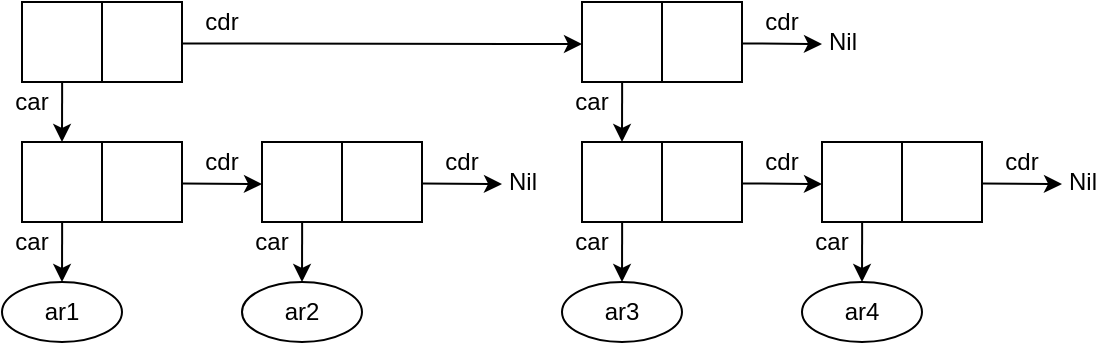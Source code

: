 <mxfile version="13.7.3" type="device" pages="3"><diagram id="B7I5GDtPz9MYB2I9xaFE" name="Страница 1"><mxGraphModel dx="1133" dy="718" grid="1" gridSize="10" guides="1" tooltips="1" connect="1" arrows="1" fold="1" page="1" pageScale="1" pageWidth="827" pageHeight="1169" math="0" shadow="0"><root><mxCell id="0"/><mxCell id="1" parent="0"/><mxCell id="RLgfZIpejElfuyZFbW4A-1" value="" style="shape=stencil(xVPtCoMgFH0a/zulBxhuew+z25Jcirra3n5+1FhE/YhgIMI553LOFY6IMtdwA4jgBtELIqTA4QpwyPCER8ydAeEz2XMreakgK85b3cIgKz9ayK4BK31U6RXhc5iJh7KSi/Zu9bOrZsIkGx4dFsIkP3Qf93zlkHGt9wwhctswULL7Mfi+7DiLYodHcbjFf5bY4yCUdrA6RVngF51I7EqRKKu1hY2G1VKpXNeN1NWBFL1ISGz+RIn4AA==);whiteSpace=wrap;html=1;strokeOpacity=100;fillOpacity=100;rounded=0;sketch=0;" vertex="1" parent="1"><mxGeometry x="80" y="120" width="80" height="40" as="geometry"/></mxCell><mxCell id="RLgfZIpejElfuyZFbW4A-3" value="" style="endArrow=classic;html=1;entryX=0.5;entryY=0;entryDx=0;entryDy=0;exitX=0.251;exitY=1;exitDx=0;exitDy=0;exitPerimeter=0;sketch=0;" edge="1" source="RLgfZIpejElfuyZFbW4A-1" parent="1"><mxGeometry width="50" height="50" relative="1" as="geometry"><mxPoint x="220" y="210" as="sourcePoint"/><mxPoint x="100" y="190" as="targetPoint"/></mxGeometry></mxCell><mxCell id="RLgfZIpejElfuyZFbW4A-4" value="" style="endArrow=classic;html=1;exitX=1.002;exitY=0.518;exitDx=0;exitDy=0;exitPerimeter=0;sketch=0;" edge="1" source="RLgfZIpejElfuyZFbW4A-1" parent="1"><mxGeometry width="50" height="50" relative="1" as="geometry"><mxPoint x="240" y="210" as="sourcePoint"/><mxPoint x="360" y="141" as="targetPoint"/></mxGeometry></mxCell><mxCell id="RLgfZIpejElfuyZFbW4A-6" value="car" style="text;html=1;strokeColor=none;fillColor=none;align=center;verticalAlign=middle;whiteSpace=wrap;rounded=0;sketch=0;" vertex="1" parent="1"><mxGeometry x="70" y="160" width="30" height="20" as="geometry"/></mxCell><mxCell id="RLgfZIpejElfuyZFbW4A-7" value="cdr" style="text;html=1;strokeColor=none;fillColor=none;align=center;verticalAlign=middle;whiteSpace=wrap;rounded=0;sketch=0;" vertex="1" parent="1"><mxGeometry x="160" y="120" width="40" height="20" as="geometry"/></mxCell><mxCell id="RLgfZIpejElfuyZFbW4A-8" value="" style="shape=stencil(xVPtCoMgFH0a/zulBxhuew+z25Jcirra3n5+1FhE/YhgIMI553LOFY6IMtdwA4jgBtELIqTA4QpwyPCER8ydAeEz2XMreakgK85b3cIgKz9ayK4BK31U6RXhc5iJh7KSi/Zu9bOrZsIkGx4dFsIkP3Qf93zlkHGt9wwhctswULL7Mfi+7DiLYodHcbjFf5bY4yCUdrA6RVngF51I7EqRKKu1hY2G1VKpXNeN1NWBFL1ISGz+RIn4AA==);whiteSpace=wrap;html=1;strokeOpacity=100;fillOpacity=100;rounded=0;sketch=0;" vertex="1" parent="1"><mxGeometry x="80" y="190" width="80" height="40" as="geometry"/></mxCell><mxCell id="RLgfZIpejElfuyZFbW4A-9" value="ar1" style="ellipse;whiteSpace=wrap;html=1;sketch=0;" vertex="1" parent="1"><mxGeometry x="70" y="260" width="60" height="30" as="geometry"/></mxCell><mxCell id="RLgfZIpejElfuyZFbW4A-10" value="" style="endArrow=classic;html=1;entryX=0.5;entryY=0;entryDx=0;entryDy=0;exitX=0.251;exitY=1;exitDx=0;exitDy=0;exitPerimeter=0;sketch=0;" edge="1" source="RLgfZIpejElfuyZFbW4A-8" target="RLgfZIpejElfuyZFbW4A-9" parent="1"><mxGeometry width="50" height="50" relative="1" as="geometry"><mxPoint x="220" y="280" as="sourcePoint"/><mxPoint x="270" y="230" as="targetPoint"/></mxGeometry></mxCell><mxCell id="RLgfZIpejElfuyZFbW4A-11" value="" style="endArrow=classic;html=1;exitX=1.002;exitY=0.518;exitDx=0;exitDy=0;exitPerimeter=0;sketch=0;" edge="1" source="RLgfZIpejElfuyZFbW4A-8" parent="1"><mxGeometry width="50" height="50" relative="1" as="geometry"><mxPoint x="240" y="280" as="sourcePoint"/><mxPoint x="200" y="211" as="targetPoint"/></mxGeometry></mxCell><mxCell id="RLgfZIpejElfuyZFbW4A-13" value="car" style="text;html=1;strokeColor=none;fillColor=none;align=center;verticalAlign=middle;whiteSpace=wrap;rounded=0;sketch=0;" vertex="1" parent="1"><mxGeometry x="70" y="230" width="30" height="20" as="geometry"/></mxCell><mxCell id="RLgfZIpejElfuyZFbW4A-14" value="cdr" style="text;html=1;strokeColor=none;fillColor=none;align=center;verticalAlign=middle;whiteSpace=wrap;rounded=0;sketch=0;" vertex="1" parent="1"><mxGeometry x="160" y="190" width="40" height="20" as="geometry"/></mxCell><mxCell id="RLgfZIpejElfuyZFbW4A-15" value="" style="shape=stencil(xVPtCoMgFH0a/zulBxhuew+z25Jcirra3n5+1FhE/YhgIMI553LOFY6IMtdwA4jgBtELIqTA4QpwyPCER8ydAeEz2XMreakgK85b3cIgKz9ayK4BK31U6RXhc5iJh7KSi/Zu9bOrZsIkGx4dFsIkP3Qf93zlkHGt9wwhctswULL7Mfi+7DiLYodHcbjFf5bY4yCUdrA6RVngF51I7EqRKKu1hY2G1VKpXNeN1NWBFL1ISGz+RIn4AA==);whiteSpace=wrap;html=1;strokeOpacity=100;fillOpacity=100;rounded=0;sketch=0;" vertex="1" parent="1"><mxGeometry x="200" y="190" width="80" height="40" as="geometry"/></mxCell><mxCell id="RLgfZIpejElfuyZFbW4A-16" value="ar2" style="ellipse;whiteSpace=wrap;html=1;sketch=0;" vertex="1" parent="1"><mxGeometry x="190" y="260" width="60" height="30" as="geometry"/></mxCell><mxCell id="RLgfZIpejElfuyZFbW4A-17" value="" style="endArrow=classic;html=1;entryX=0.5;entryY=0;entryDx=0;entryDy=0;exitX=0.251;exitY=1;exitDx=0;exitDy=0;exitPerimeter=0;sketch=0;" edge="1" source="RLgfZIpejElfuyZFbW4A-15" target="RLgfZIpejElfuyZFbW4A-16" parent="1"><mxGeometry width="50" height="50" relative="1" as="geometry"><mxPoint x="340" y="280" as="sourcePoint"/><mxPoint x="390" y="230" as="targetPoint"/></mxGeometry></mxCell><mxCell id="RLgfZIpejElfuyZFbW4A-18" value="" style="endArrow=classic;html=1;exitX=1.002;exitY=0.518;exitDx=0;exitDy=0;exitPerimeter=0;sketch=0;" edge="1" source="RLgfZIpejElfuyZFbW4A-15" parent="1"><mxGeometry width="50" height="50" relative="1" as="geometry"><mxPoint x="360" y="280" as="sourcePoint"/><mxPoint x="320" y="211" as="targetPoint"/></mxGeometry></mxCell><mxCell id="RLgfZIpejElfuyZFbW4A-20" value="car" style="text;html=1;strokeColor=none;fillColor=none;align=center;verticalAlign=middle;whiteSpace=wrap;rounded=0;sketch=0;" vertex="1" parent="1"><mxGeometry x="190" y="230" width="30" height="20" as="geometry"/></mxCell><mxCell id="RLgfZIpejElfuyZFbW4A-21" value="cdr" style="text;html=1;strokeColor=none;fillColor=none;align=center;verticalAlign=middle;whiteSpace=wrap;rounded=0;sketch=0;" vertex="1" parent="1"><mxGeometry x="280" y="190" width="40" height="20" as="geometry"/></mxCell><mxCell id="RLgfZIpejElfuyZFbW4A-22" value="Nil" style="text;html=1;align=center;verticalAlign=middle;resizable=0;points=[];autosize=1;" vertex="1" parent="1"><mxGeometry x="315" y="200" width="30" height="20" as="geometry"/></mxCell><mxCell id="RLgfZIpejElfuyZFbW4A-23" value="" style="shape=stencil(xVPtCoMgFH0a/zulBxhuew+z25Jcirra3n5+1FhE/YhgIMI553LOFY6IMtdwA4jgBtELIqTA4QpwyPCER8ydAeEz2XMreakgK85b3cIgKz9ayK4BK31U6RXhc5iJh7KSi/Zu9bOrZsIkGx4dFsIkP3Qf93zlkHGt9wwhctswULL7Mfi+7DiLYodHcbjFf5bY4yCUdrA6RVngF51I7EqRKKu1hY2G1VKpXNeN1NWBFL1ISGz+RIn4AA==);whiteSpace=wrap;html=1;strokeOpacity=100;fillOpacity=100;rounded=0;sketch=0;" vertex="1" parent="1"><mxGeometry x="360" y="120" width="80" height="40" as="geometry"/></mxCell><mxCell id="RLgfZIpejElfuyZFbW4A-24" value="" style="endArrow=classic;html=1;entryX=0.5;entryY=0;entryDx=0;entryDy=0;exitX=0.251;exitY=1;exitDx=0;exitDy=0;exitPerimeter=0;sketch=0;" edge="1" parent="1" source="RLgfZIpejElfuyZFbW4A-23"><mxGeometry width="50" height="50" relative="1" as="geometry"><mxPoint x="500" y="210" as="sourcePoint"/><mxPoint x="380" y="190" as="targetPoint"/></mxGeometry></mxCell><mxCell id="RLgfZIpejElfuyZFbW4A-25" value="" style="endArrow=classic;html=1;exitX=1.002;exitY=0.518;exitDx=0;exitDy=0;exitPerimeter=0;sketch=0;" edge="1" parent="1" source="RLgfZIpejElfuyZFbW4A-23"><mxGeometry width="50" height="50" relative="1" as="geometry"><mxPoint x="520" y="210" as="sourcePoint"/><mxPoint x="480" y="141" as="targetPoint"/></mxGeometry></mxCell><mxCell id="RLgfZIpejElfuyZFbW4A-26" value="car" style="text;html=1;strokeColor=none;fillColor=none;align=center;verticalAlign=middle;whiteSpace=wrap;rounded=0;sketch=0;" vertex="1" parent="1"><mxGeometry x="350" y="160" width="30" height="20" as="geometry"/></mxCell><mxCell id="RLgfZIpejElfuyZFbW4A-27" value="cdr" style="text;html=1;strokeColor=none;fillColor=none;align=center;verticalAlign=middle;whiteSpace=wrap;rounded=0;sketch=0;" vertex="1" parent="1"><mxGeometry x="440" y="120" width="40" height="20" as="geometry"/></mxCell><mxCell id="RLgfZIpejElfuyZFbW4A-28" value="" style="shape=stencil(xVPtCoMgFH0a/zulBxhuew+z25Jcirra3n5+1FhE/YhgIMI553LOFY6IMtdwA4jgBtELIqTA4QpwyPCER8ydAeEz2XMreakgK85b3cIgKz9ayK4BK31U6RXhc5iJh7KSi/Zu9bOrZsIkGx4dFsIkP3Qf93zlkHGt9wwhctswULL7Mfi+7DiLYodHcbjFf5bY4yCUdrA6RVngF51I7EqRKKu1hY2G1VKpXNeN1NWBFL1ISGz+RIn4AA==);whiteSpace=wrap;html=1;strokeOpacity=100;fillOpacity=100;rounded=0;sketch=0;" vertex="1" parent="1"><mxGeometry x="360" y="190" width="80" height="40" as="geometry"/></mxCell><mxCell id="RLgfZIpejElfuyZFbW4A-29" value="ar3" style="ellipse;whiteSpace=wrap;html=1;sketch=0;" vertex="1" parent="1"><mxGeometry x="350" y="260" width="60" height="30" as="geometry"/></mxCell><mxCell id="RLgfZIpejElfuyZFbW4A-30" value="" style="endArrow=classic;html=1;entryX=0.5;entryY=0;entryDx=0;entryDy=0;exitX=0.251;exitY=1;exitDx=0;exitDy=0;exitPerimeter=0;sketch=0;" edge="1" parent="1" source="RLgfZIpejElfuyZFbW4A-28" target="RLgfZIpejElfuyZFbW4A-29"><mxGeometry width="50" height="50" relative="1" as="geometry"><mxPoint x="500" y="280" as="sourcePoint"/><mxPoint x="550" y="230" as="targetPoint"/></mxGeometry></mxCell><mxCell id="RLgfZIpejElfuyZFbW4A-31" value="" style="endArrow=classic;html=1;exitX=1.002;exitY=0.518;exitDx=0;exitDy=0;exitPerimeter=0;sketch=0;" edge="1" parent="1" source="RLgfZIpejElfuyZFbW4A-28"><mxGeometry width="50" height="50" relative="1" as="geometry"><mxPoint x="520" y="280" as="sourcePoint"/><mxPoint x="480" y="211" as="targetPoint"/></mxGeometry></mxCell><mxCell id="RLgfZIpejElfuyZFbW4A-32" value="car" style="text;html=1;strokeColor=none;fillColor=none;align=center;verticalAlign=middle;whiteSpace=wrap;rounded=0;sketch=0;" vertex="1" parent="1"><mxGeometry x="350" y="230" width="30" height="20" as="geometry"/></mxCell><mxCell id="RLgfZIpejElfuyZFbW4A-33" value="cdr" style="text;html=1;strokeColor=none;fillColor=none;align=center;verticalAlign=middle;whiteSpace=wrap;rounded=0;sketch=0;" vertex="1" parent="1"><mxGeometry x="440" y="190" width="40" height="20" as="geometry"/></mxCell><mxCell id="RLgfZIpejElfuyZFbW4A-34" value="" style="shape=stencil(xVPtCoMgFH0a/zulBxhuew+z25Jcirra3n5+1FhE/YhgIMI553LOFY6IMtdwA4jgBtELIqTA4QpwyPCER8ydAeEz2XMreakgK85b3cIgKz9ayK4BK31U6RXhc5iJh7KSi/Zu9bOrZsIkGx4dFsIkP3Qf93zlkHGt9wwhctswULL7Mfi+7DiLYodHcbjFf5bY4yCUdrA6RVngF51I7EqRKKu1hY2G1VKpXNeN1NWBFL1ISGz+RIn4AA==);whiteSpace=wrap;html=1;strokeOpacity=100;fillOpacity=100;rounded=0;sketch=0;" vertex="1" parent="1"><mxGeometry x="480" y="190" width="80" height="40" as="geometry"/></mxCell><mxCell id="RLgfZIpejElfuyZFbW4A-35" value="ar4" style="ellipse;whiteSpace=wrap;html=1;sketch=0;" vertex="1" parent="1"><mxGeometry x="470" y="260" width="60" height="30" as="geometry"/></mxCell><mxCell id="RLgfZIpejElfuyZFbW4A-36" value="" style="endArrow=classic;html=1;entryX=0.5;entryY=0;entryDx=0;entryDy=0;exitX=0.251;exitY=1;exitDx=0;exitDy=0;exitPerimeter=0;sketch=0;" edge="1" parent="1" source="RLgfZIpejElfuyZFbW4A-34" target="RLgfZIpejElfuyZFbW4A-35"><mxGeometry width="50" height="50" relative="1" as="geometry"><mxPoint x="620" y="280" as="sourcePoint"/><mxPoint x="670" y="230" as="targetPoint"/></mxGeometry></mxCell><mxCell id="RLgfZIpejElfuyZFbW4A-37" value="" style="endArrow=classic;html=1;exitX=1.002;exitY=0.518;exitDx=0;exitDy=0;exitPerimeter=0;sketch=0;" edge="1" parent="1" source="RLgfZIpejElfuyZFbW4A-34"><mxGeometry width="50" height="50" relative="1" as="geometry"><mxPoint x="640" y="280" as="sourcePoint"/><mxPoint x="600" y="211" as="targetPoint"/></mxGeometry></mxCell><mxCell id="RLgfZIpejElfuyZFbW4A-38" value="car" style="text;html=1;strokeColor=none;fillColor=none;align=center;verticalAlign=middle;whiteSpace=wrap;rounded=0;sketch=0;" vertex="1" parent="1"><mxGeometry x="470" y="230" width="30" height="20" as="geometry"/></mxCell><mxCell id="RLgfZIpejElfuyZFbW4A-39" value="cdr" style="text;html=1;strokeColor=none;fillColor=none;align=center;verticalAlign=middle;whiteSpace=wrap;rounded=0;sketch=0;" vertex="1" parent="1"><mxGeometry x="560" y="190" width="40" height="20" as="geometry"/></mxCell><mxCell id="RLgfZIpejElfuyZFbW4A-40" value="Nil" style="text;html=1;align=center;verticalAlign=middle;resizable=0;points=[];autosize=1;" vertex="1" parent="1"><mxGeometry x="595" y="200" width="30" height="20" as="geometry"/></mxCell><mxCell id="RLgfZIpejElfuyZFbW4A-41" value="Nil" style="text;html=1;align=center;verticalAlign=middle;resizable=0;points=[];autosize=1;" vertex="1" parent="1"><mxGeometry x="475" y="130" width="30" height="20" as="geometry"/></mxCell></root></mxGraphModel></diagram><diagram id="J_5GS_f1qm2Q3xyHZfkw" name="Страница 2"><mxGraphModel dx="777" dy="493" grid="1" gridSize="10" guides="1" tooltips="1" connect="1" arrows="1" fold="1" page="1" pageScale="1" pageWidth="827" pageHeight="1169" math="0" shadow="0"><root><mxCell id="Xnu7Txl2hm17QFZe6tui-0"/><mxCell id="Xnu7Txl2hm17QFZe6tui-1" parent="Xnu7Txl2hm17QFZe6tui-0"/><mxCell id="Xnu7Txl2hm17QFZe6tui-2" value="" style="shape=stencil(xVPtCoMgFH0a/zulBxhuew+z25Jcirra3n5+1FhE/YhgIMI553LOFY6IMtdwA4jgBtELIqTA4QpwyPCER8ydAeEz2XMreakgK85b3cIgKz9ayK4BK31U6RXhc5iJh7KSi/Zu9bOrZsIkGx4dFsIkP3Qf93zlkHGt9wwhctswULL7Mfi+7DiLYodHcbjFf5bY4yCUdrA6RVngF51I7EqRKKu1hY2G1VKpXNeN1NWBFL1ISGz+RIn4AA==);whiteSpace=wrap;html=1;strokeOpacity=100;fillOpacity=100;rounded=0;sketch=0;" vertex="1" parent="Xnu7Txl2hm17QFZe6tui-1"><mxGeometry x="120" y="120" width="80" height="40" as="geometry"/></mxCell><mxCell id="Xnu7Txl2hm17QFZe6tui-4" value="" style="endArrow=classic;html=1;entryX=0.5;entryY=0;entryDx=0;entryDy=0;exitX=0.251;exitY=1;exitDx=0;exitDy=0;exitPerimeter=0;sketch=0;" edge="1" source="Xnu7Txl2hm17QFZe6tui-2" parent="Xnu7Txl2hm17QFZe6tui-1"><mxGeometry width="50" height="50" relative="1" as="geometry"><mxPoint x="260" y="210" as="sourcePoint"/><mxPoint x="140" y="190" as="targetPoint"/></mxGeometry></mxCell><mxCell id="Xnu7Txl2hm17QFZe6tui-5" value="" style="endArrow=classic;html=1;exitX=1.002;exitY=0.518;exitDx=0;exitDy=0;exitPerimeter=0;sketch=0;" edge="1" source="Xnu7Txl2hm17QFZe6tui-2" parent="Xnu7Txl2hm17QFZe6tui-1"><mxGeometry width="50" height="50" relative="1" as="geometry"><mxPoint x="280" y="210" as="sourcePoint"/><mxPoint x="280" y="141" as="targetPoint"/></mxGeometry></mxCell><mxCell id="Xnu7Txl2hm17QFZe6tui-7" value="car" style="text;html=1;strokeColor=none;fillColor=none;align=center;verticalAlign=middle;whiteSpace=wrap;rounded=0;sketch=0;" vertex="1" parent="Xnu7Txl2hm17QFZe6tui-1"><mxGeometry x="110" y="160" width="30" height="20" as="geometry"/></mxCell><mxCell id="Xnu7Txl2hm17QFZe6tui-8" value="cdr" style="text;html=1;strokeColor=none;fillColor=none;align=center;verticalAlign=middle;whiteSpace=wrap;rounded=0;sketch=0;" vertex="1" parent="Xnu7Txl2hm17QFZe6tui-1"><mxGeometry x="200" y="120" width="40" height="20" as="geometry"/></mxCell><mxCell id="Xnu7Txl2hm17QFZe6tui-9" value="" style="shape=stencil(xVPtCoMgFH0a/zulBxhuew+z25Jcirra3n5+1FhE/YhgIMI553LOFY6IMtdwA4jgBtELIqTA4QpwyPCER8ydAeEz2XMreakgK85b3cIgKz9ayK4BK31U6RXhc5iJh7KSi/Zu9bOrZsIkGx4dFsIkP3Qf93zlkHGt9wwhctswULL7Mfi+7DiLYodHcbjFf5bY4yCUdrA6RVngF51I7EqRKKu1hY2G1VKpXNeN1NWBFL1ISGz+RIn4AA==);whiteSpace=wrap;html=1;strokeOpacity=100;fillOpacity=100;rounded=0;sketch=0;" vertex="1" parent="Xnu7Txl2hm17QFZe6tui-1"><mxGeometry x="120" y="190" width="80" height="40" as="geometry"/></mxCell><mxCell id="Xnu7Txl2hm17QFZe6tui-10" value="ar1" style="ellipse;whiteSpace=wrap;html=1;sketch=0;" vertex="1" parent="Xnu7Txl2hm17QFZe6tui-1"><mxGeometry x="110" y="260" width="60" height="30" as="geometry"/></mxCell><mxCell id="Xnu7Txl2hm17QFZe6tui-11" value="" style="endArrow=classic;html=1;entryX=0.5;entryY=0;entryDx=0;entryDy=0;exitX=0.251;exitY=1;exitDx=0;exitDy=0;exitPerimeter=0;sketch=0;" edge="1" source="Xnu7Txl2hm17QFZe6tui-9" target="Xnu7Txl2hm17QFZe6tui-10" parent="Xnu7Txl2hm17QFZe6tui-1"><mxGeometry width="50" height="50" relative="1" as="geometry"><mxPoint x="260" y="280" as="sourcePoint"/><mxPoint x="310" y="230" as="targetPoint"/></mxGeometry></mxCell><mxCell id="Xnu7Txl2hm17QFZe6tui-12" value="" style="endArrow=classic;html=1;exitX=1.002;exitY=0.518;exitDx=0;exitDy=0;exitPerimeter=0;sketch=0;" edge="1" source="Xnu7Txl2hm17QFZe6tui-9" parent="Xnu7Txl2hm17QFZe6tui-1"><mxGeometry width="50" height="50" relative="1" as="geometry"><mxPoint x="280" y="280" as="sourcePoint"/><mxPoint x="240" y="211" as="targetPoint"/></mxGeometry></mxCell><mxCell id="Xnu7Txl2hm17QFZe6tui-14" value="car" style="text;html=1;strokeColor=none;fillColor=none;align=center;verticalAlign=middle;whiteSpace=wrap;rounded=0;sketch=0;" vertex="1" parent="Xnu7Txl2hm17QFZe6tui-1"><mxGeometry x="110" y="230" width="30" height="20" as="geometry"/></mxCell><mxCell id="Xnu7Txl2hm17QFZe6tui-15" value="cdr" style="text;html=1;strokeColor=none;fillColor=none;align=center;verticalAlign=middle;whiteSpace=wrap;rounded=0;sketch=0;" vertex="1" parent="Xnu7Txl2hm17QFZe6tui-1"><mxGeometry x="200" y="190" width="40" height="20" as="geometry"/></mxCell><mxCell id="Xnu7Txl2hm17QFZe6tui-16" value="Nil" style="text;html=1;align=center;verticalAlign=middle;resizable=0;points=[];autosize=1;" vertex="1" parent="Xnu7Txl2hm17QFZe6tui-1"><mxGeometry x="235" y="200" width="30" height="20" as="geometry"/></mxCell><mxCell id="Xnu7Txl2hm17QFZe6tui-17" value="" style="shape=stencil(xVPtCoMgFH0a/zulBxhuew+z25Jcirra3n5+1FhE/YhgIMI553LOFY6IMtdwA4jgBtELIqTA4QpwyPCER8ydAeEz2XMreakgK85b3cIgKz9ayK4BK31U6RXhc5iJh7KSi/Zu9bOrZsIkGx4dFsIkP3Qf93zlkHGt9wwhctswULL7Mfi+7DiLYodHcbjFf5bY4yCUdrA6RVngF51I7EqRKKu1hY2G1VKpXNeN1NWBFL1ISGz+RIn4AA==);whiteSpace=wrap;html=1;strokeOpacity=100;fillOpacity=100;rounded=0;sketch=0;" vertex="1" parent="Xnu7Txl2hm17QFZe6tui-1"><mxGeometry x="280" y="120" width="80" height="40" as="geometry"/></mxCell><mxCell id="Xnu7Txl2hm17QFZe6tui-18" value="" style="endArrow=classic;html=1;entryX=0.5;entryY=0;entryDx=0;entryDy=0;exitX=0.251;exitY=1;exitDx=0;exitDy=0;exitPerimeter=0;sketch=0;" edge="1" parent="Xnu7Txl2hm17QFZe6tui-1" source="Xnu7Txl2hm17QFZe6tui-17"><mxGeometry width="50" height="50" relative="1" as="geometry"><mxPoint x="420" y="210" as="sourcePoint"/><mxPoint x="300" y="190" as="targetPoint"/></mxGeometry></mxCell><mxCell id="Xnu7Txl2hm17QFZe6tui-19" value="" style="endArrow=classic;html=1;exitX=1.002;exitY=0.518;exitDx=0;exitDy=0;exitPerimeter=0;sketch=0;" edge="1" parent="Xnu7Txl2hm17QFZe6tui-1" source="Xnu7Txl2hm17QFZe6tui-17"><mxGeometry width="50" height="50" relative="1" as="geometry"><mxPoint x="440" y="210" as="sourcePoint"/><mxPoint x="400" y="141" as="targetPoint"/></mxGeometry></mxCell><mxCell id="Xnu7Txl2hm17QFZe6tui-20" value="car" style="text;html=1;strokeColor=none;fillColor=none;align=center;verticalAlign=middle;whiteSpace=wrap;rounded=0;sketch=0;" vertex="1" parent="Xnu7Txl2hm17QFZe6tui-1"><mxGeometry x="270" y="160" width="30" height="20" as="geometry"/></mxCell><mxCell id="Xnu7Txl2hm17QFZe6tui-21" value="cdr" style="text;html=1;strokeColor=none;fillColor=none;align=center;verticalAlign=middle;whiteSpace=wrap;rounded=0;sketch=0;" vertex="1" parent="Xnu7Txl2hm17QFZe6tui-1"><mxGeometry x="360" y="120" width="40" height="20" as="geometry"/></mxCell><mxCell id="Xnu7Txl2hm17QFZe6tui-22" value="" style="shape=stencil(xVPtCoMgFH0a/zulBxhuew+z25Jcirra3n5+1FhE/YhgIMI553LOFY6IMtdwA4jgBtELIqTA4QpwyPCER8ydAeEz2XMreakgK85b3cIgKz9ayK4BK31U6RXhc5iJh7KSi/Zu9bOrZsIkGx4dFsIkP3Qf93zlkHGt9wwhctswULL7Mfi+7DiLYodHcbjFf5bY4yCUdrA6RVngF51I7EqRKKu1hY2G1VKpXNeN1NWBFL1ISGz+RIn4AA==);whiteSpace=wrap;html=1;strokeOpacity=100;fillOpacity=100;rounded=0;sketch=0;" vertex="1" parent="Xnu7Txl2hm17QFZe6tui-1"><mxGeometry x="280" y="190" width="80" height="40" as="geometry"/></mxCell><mxCell id="Xnu7Txl2hm17QFZe6tui-23" value="ar2" style="ellipse;whiteSpace=wrap;html=1;sketch=0;" vertex="1" parent="Xnu7Txl2hm17QFZe6tui-1"><mxGeometry x="270" y="260" width="60" height="30" as="geometry"/></mxCell><mxCell id="Xnu7Txl2hm17QFZe6tui-24" value="" style="endArrow=classic;html=1;entryX=0.5;entryY=0;entryDx=0;entryDy=0;exitX=0.251;exitY=1;exitDx=0;exitDy=0;exitPerimeter=0;sketch=0;" edge="1" parent="Xnu7Txl2hm17QFZe6tui-1" source="Xnu7Txl2hm17QFZe6tui-22" target="Xnu7Txl2hm17QFZe6tui-23"><mxGeometry width="50" height="50" relative="1" as="geometry"><mxPoint x="420" y="280" as="sourcePoint"/><mxPoint x="470" y="230" as="targetPoint"/></mxGeometry></mxCell><mxCell id="Xnu7Txl2hm17QFZe6tui-25" value="" style="endArrow=classic;html=1;exitX=1.002;exitY=0.518;exitDx=0;exitDy=0;exitPerimeter=0;sketch=0;" edge="1" parent="Xnu7Txl2hm17QFZe6tui-1" source="Xnu7Txl2hm17QFZe6tui-22"><mxGeometry width="50" height="50" relative="1" as="geometry"><mxPoint x="440" y="280" as="sourcePoint"/><mxPoint x="400" y="211" as="targetPoint"/></mxGeometry></mxCell><mxCell id="Xnu7Txl2hm17QFZe6tui-26" value="car" style="text;html=1;strokeColor=none;fillColor=none;align=center;verticalAlign=middle;whiteSpace=wrap;rounded=0;sketch=0;" vertex="1" parent="Xnu7Txl2hm17QFZe6tui-1"><mxGeometry x="270" y="230" width="30" height="20" as="geometry"/></mxCell><mxCell id="Xnu7Txl2hm17QFZe6tui-27" value="cdr" style="text;html=1;strokeColor=none;fillColor=none;align=center;verticalAlign=middle;whiteSpace=wrap;rounded=0;sketch=0;" vertex="1" parent="Xnu7Txl2hm17QFZe6tui-1"><mxGeometry x="360" y="190" width="40" height="20" as="geometry"/></mxCell><mxCell id="Xnu7Txl2hm17QFZe6tui-28" value="Nil" style="text;html=1;align=center;verticalAlign=middle;resizable=0;points=[];autosize=1;" vertex="1" parent="Xnu7Txl2hm17QFZe6tui-1"><mxGeometry x="395" y="200" width="30" height="20" as="geometry"/></mxCell><mxCell id="Xnu7Txl2hm17QFZe6tui-30" value="Nil" style="text;html=1;align=center;verticalAlign=middle;resizable=0;points=[];autosize=1;" vertex="1" parent="Xnu7Txl2hm17QFZe6tui-1"><mxGeometry x="395" y="130" width="30" height="20" as="geometry"/></mxCell></root></mxGraphModel></diagram><diagram id="UBxueOzbDOHXaq4IppcL" name="Страница 3"><mxGraphModel dx="1360" dy="862" grid="1" gridSize="10" guides="1" tooltips="1" connect="1" arrows="1" fold="1" page="1" pageScale="1" pageWidth="827" pageHeight="1169" math="0" shadow="0"><root><mxCell id="iczEbS_DxRHnLT77P7FP-0"/><mxCell id="iczEbS_DxRHnLT77P7FP-1" parent="iczEbS_DxRHnLT77P7FP-0"/><mxCell id="iczEbS_DxRHnLT77P7FP-2" value="" style="shape=stencil(xVPtCoMgFH0a/zulBxhuew+z25Jcirra3n5+1FhE/YhgIMI553LOFY6IMtdwA4jgBtELIqTA4QpwyPCER8ydAeEz2XMreakgK85b3cIgKz9ayK4BK31U6RXhc5iJh7KSi/Zu9bOrZsIkGx4dFsIkP3Qf93zlkHGt9wwhctswULL7Mfi+7DiLYodHcbjFf5bY4yCUdrA6RVngF51I7EqRKKu1hY2G1VKpXNeN1NWBFL1ISGz+RIn4AA==);whiteSpace=wrap;html=1;strokeOpacity=100;fillOpacity=100;rounded=0;sketch=0;" vertex="1" parent="iczEbS_DxRHnLT77P7FP-1"><mxGeometry x="160" y="280" width="80" height="40" as="geometry"/></mxCell><mxCell id="iczEbS_DxRHnLT77P7FP-4" value="" style="endArrow=classic;html=1;entryX=0.5;entryY=0;entryDx=0;entryDy=0;exitX=0.251;exitY=1;exitDx=0;exitDy=0;exitPerimeter=0;sketch=0;" edge="1" source="iczEbS_DxRHnLT77P7FP-2" parent="iczEbS_DxRHnLT77P7FP-1"><mxGeometry width="50" height="50" relative="1" as="geometry"><mxPoint x="300" y="370" as="sourcePoint"/><mxPoint x="180" y="350" as="targetPoint"/></mxGeometry></mxCell><mxCell id="iczEbS_DxRHnLT77P7FP-5" value="" style="endArrow=classic;html=1;exitX=1.002;exitY=0.518;exitDx=0;exitDy=0;exitPerimeter=0;sketch=0;" edge="1" source="iczEbS_DxRHnLT77P7FP-2" parent="iczEbS_DxRHnLT77P7FP-1"><mxGeometry width="50" height="50" relative="1" as="geometry"><mxPoint x="320" y="370" as="sourcePoint"/><mxPoint x="280" y="301" as="targetPoint"/></mxGeometry></mxCell><mxCell id="iczEbS_DxRHnLT77P7FP-7" value="car" style="text;html=1;strokeColor=none;fillColor=none;align=center;verticalAlign=middle;whiteSpace=wrap;rounded=0;sketch=0;" vertex="1" parent="iczEbS_DxRHnLT77P7FP-1"><mxGeometry x="150" y="320" width="30" height="20" as="geometry"/></mxCell><mxCell id="iczEbS_DxRHnLT77P7FP-8" value="cdr" style="text;html=1;strokeColor=none;fillColor=none;align=center;verticalAlign=middle;whiteSpace=wrap;rounded=0;sketch=0;" vertex="1" parent="iczEbS_DxRHnLT77P7FP-1"><mxGeometry x="240" y="280" width="40" height="20" as="geometry"/></mxCell><mxCell id="iczEbS_DxRHnLT77P7FP-9" value="Nil" style="text;html=1;align=center;verticalAlign=middle;resizable=0;points=[];autosize=1;" vertex="1" parent="iczEbS_DxRHnLT77P7FP-1"><mxGeometry x="275" y="290" width="30" height="20" as="geometry"/></mxCell><mxCell id="iczEbS_DxRHnLT77P7FP-10" value="" style="shape=stencil(xVPtCoMgFH0a/zulBxhuew+z25Jcirra3n5+1FhE/YhgIMI553LOFY6IMtdwA4jgBtELIqTA4QpwyPCER8ydAeEz2XMreakgK85b3cIgKz9ayK4BK31U6RXhc5iJh7KSi/Zu9bOrZsIkGx4dFsIkP3Qf93zlkHGt9wwhctswULL7Mfi+7DiLYodHcbjFf5bY4yCUdrA6RVngF51I7EqRKKu1hY2G1VKpXNeN1NWBFL1ISGz+RIn4AA==);whiteSpace=wrap;html=1;strokeOpacity=100;fillOpacity=100;rounded=0;sketch=0;" vertex="1" parent="iczEbS_DxRHnLT77P7FP-1"><mxGeometry x="160" y="350" width="80" height="40" as="geometry"/></mxCell><mxCell id="iczEbS_DxRHnLT77P7FP-11" value="" style="endArrow=classic;html=1;entryX=0.5;entryY=0;entryDx=0;entryDy=0;exitX=0.251;exitY=1;exitDx=0;exitDy=0;exitPerimeter=0;sketch=0;" edge="1" parent="iczEbS_DxRHnLT77P7FP-1" source="iczEbS_DxRHnLT77P7FP-10"><mxGeometry width="50" height="50" relative="1" as="geometry"><mxPoint x="300" y="440" as="sourcePoint"/><mxPoint x="180" y="420" as="targetPoint"/></mxGeometry></mxCell><mxCell id="iczEbS_DxRHnLT77P7FP-12" value="" style="endArrow=classic;html=1;exitX=1.002;exitY=0.518;exitDx=0;exitDy=0;exitPerimeter=0;sketch=0;" edge="1" parent="iczEbS_DxRHnLT77P7FP-1" source="iczEbS_DxRHnLT77P7FP-10"><mxGeometry width="50" height="50" relative="1" as="geometry"><mxPoint x="320" y="440" as="sourcePoint"/><mxPoint x="280" y="371" as="targetPoint"/></mxGeometry></mxCell><mxCell id="iczEbS_DxRHnLT77P7FP-13" value="car" style="text;html=1;strokeColor=none;fillColor=none;align=center;verticalAlign=middle;whiteSpace=wrap;rounded=0;sketch=0;" vertex="1" parent="iczEbS_DxRHnLT77P7FP-1"><mxGeometry x="150" y="390" width="30" height="20" as="geometry"/></mxCell><mxCell id="iczEbS_DxRHnLT77P7FP-14" value="cdr" style="text;html=1;strokeColor=none;fillColor=none;align=center;verticalAlign=middle;whiteSpace=wrap;rounded=0;sketch=0;" vertex="1" parent="iczEbS_DxRHnLT77P7FP-1"><mxGeometry x="240" y="350" width="40" height="20" as="geometry"/></mxCell><mxCell id="iczEbS_DxRHnLT77P7FP-15" value="Nil" style="text;html=1;align=center;verticalAlign=middle;resizable=0;points=[];autosize=1;" vertex="1" parent="iczEbS_DxRHnLT77P7FP-1"><mxGeometry x="275" y="360" width="30" height="20" as="geometry"/></mxCell><mxCell id="iczEbS_DxRHnLT77P7FP-29" value="" style="shape=stencil(xVPtCoMgFH0a/zulBxhuew+z25Jcirra3n5+1FhE/YhgIMI553LOFY6IMtdwA4jgBtELIqTA4QpwyPCER8ydAeEz2XMreakgK85b3cIgKz9ayK4BK31U6RXhc5iJh7KSi/Zu9bOrZsIkGx4dFsIkP3Qf93zlkHGt9wwhctswULL7Mfi+7DiLYodHcbjFf5bY4yCUdrA6RVngF51I7EqRKKu1hY2G1VKpXNeN1NWBFL1ISGz+RIn4AA==);whiteSpace=wrap;html=1;strokeOpacity=100;fillOpacity=100;rounded=0;sketch=0;" vertex="1" parent="iczEbS_DxRHnLT77P7FP-1"><mxGeometry x="160" y="420" width="80" height="40" as="geometry"/></mxCell><mxCell id="iczEbS_DxRHnLT77P7FP-30" value="ar1" style="ellipse;whiteSpace=wrap;html=1;sketch=0;" vertex="1" parent="iczEbS_DxRHnLT77P7FP-1"><mxGeometry x="150" y="490" width="60" height="30" as="geometry"/></mxCell><mxCell id="iczEbS_DxRHnLT77P7FP-31" value="" style="endArrow=classic;html=1;entryX=0.5;entryY=0;entryDx=0;entryDy=0;exitX=0.251;exitY=1;exitDx=0;exitDy=0;exitPerimeter=0;sketch=0;" edge="1" source="iczEbS_DxRHnLT77P7FP-29" target="iczEbS_DxRHnLT77P7FP-30" parent="iczEbS_DxRHnLT77P7FP-1"><mxGeometry width="50" height="50" relative="1" as="geometry"><mxPoint x="300" y="510" as="sourcePoint"/><mxPoint x="350" y="460" as="targetPoint"/></mxGeometry></mxCell><mxCell id="iczEbS_DxRHnLT77P7FP-32" value="" style="endArrow=classic;html=1;exitX=1.002;exitY=0.518;exitDx=0;exitDy=0;exitPerimeter=0;sketch=0;" edge="1" source="iczEbS_DxRHnLT77P7FP-29" parent="iczEbS_DxRHnLT77P7FP-1"><mxGeometry width="50" height="50" relative="1" as="geometry"><mxPoint x="320" y="510" as="sourcePoint"/><mxPoint x="280" y="441" as="targetPoint"/></mxGeometry></mxCell><mxCell id="iczEbS_DxRHnLT77P7FP-34" value="car" style="text;html=1;strokeColor=none;fillColor=none;align=center;verticalAlign=middle;whiteSpace=wrap;rounded=0;sketch=0;" vertex="1" parent="iczEbS_DxRHnLT77P7FP-1"><mxGeometry x="150" y="460" width="30" height="20" as="geometry"/></mxCell><mxCell id="iczEbS_DxRHnLT77P7FP-35" value="cdr" style="text;html=1;strokeColor=none;fillColor=none;align=center;verticalAlign=middle;whiteSpace=wrap;rounded=0;sketch=0;" vertex="1" parent="iczEbS_DxRHnLT77P7FP-1"><mxGeometry x="240" y="420" width="40" height="20" as="geometry"/></mxCell><mxCell id="iczEbS_DxRHnLT77P7FP-36" value="Nil" style="text;html=1;align=center;verticalAlign=middle;resizable=0;points=[];autosize=1;" vertex="1" parent="iczEbS_DxRHnLT77P7FP-1"><mxGeometry x="275" y="430" width="30" height="20" as="geometry"/></mxCell></root></mxGraphModel></diagram></mxfile>